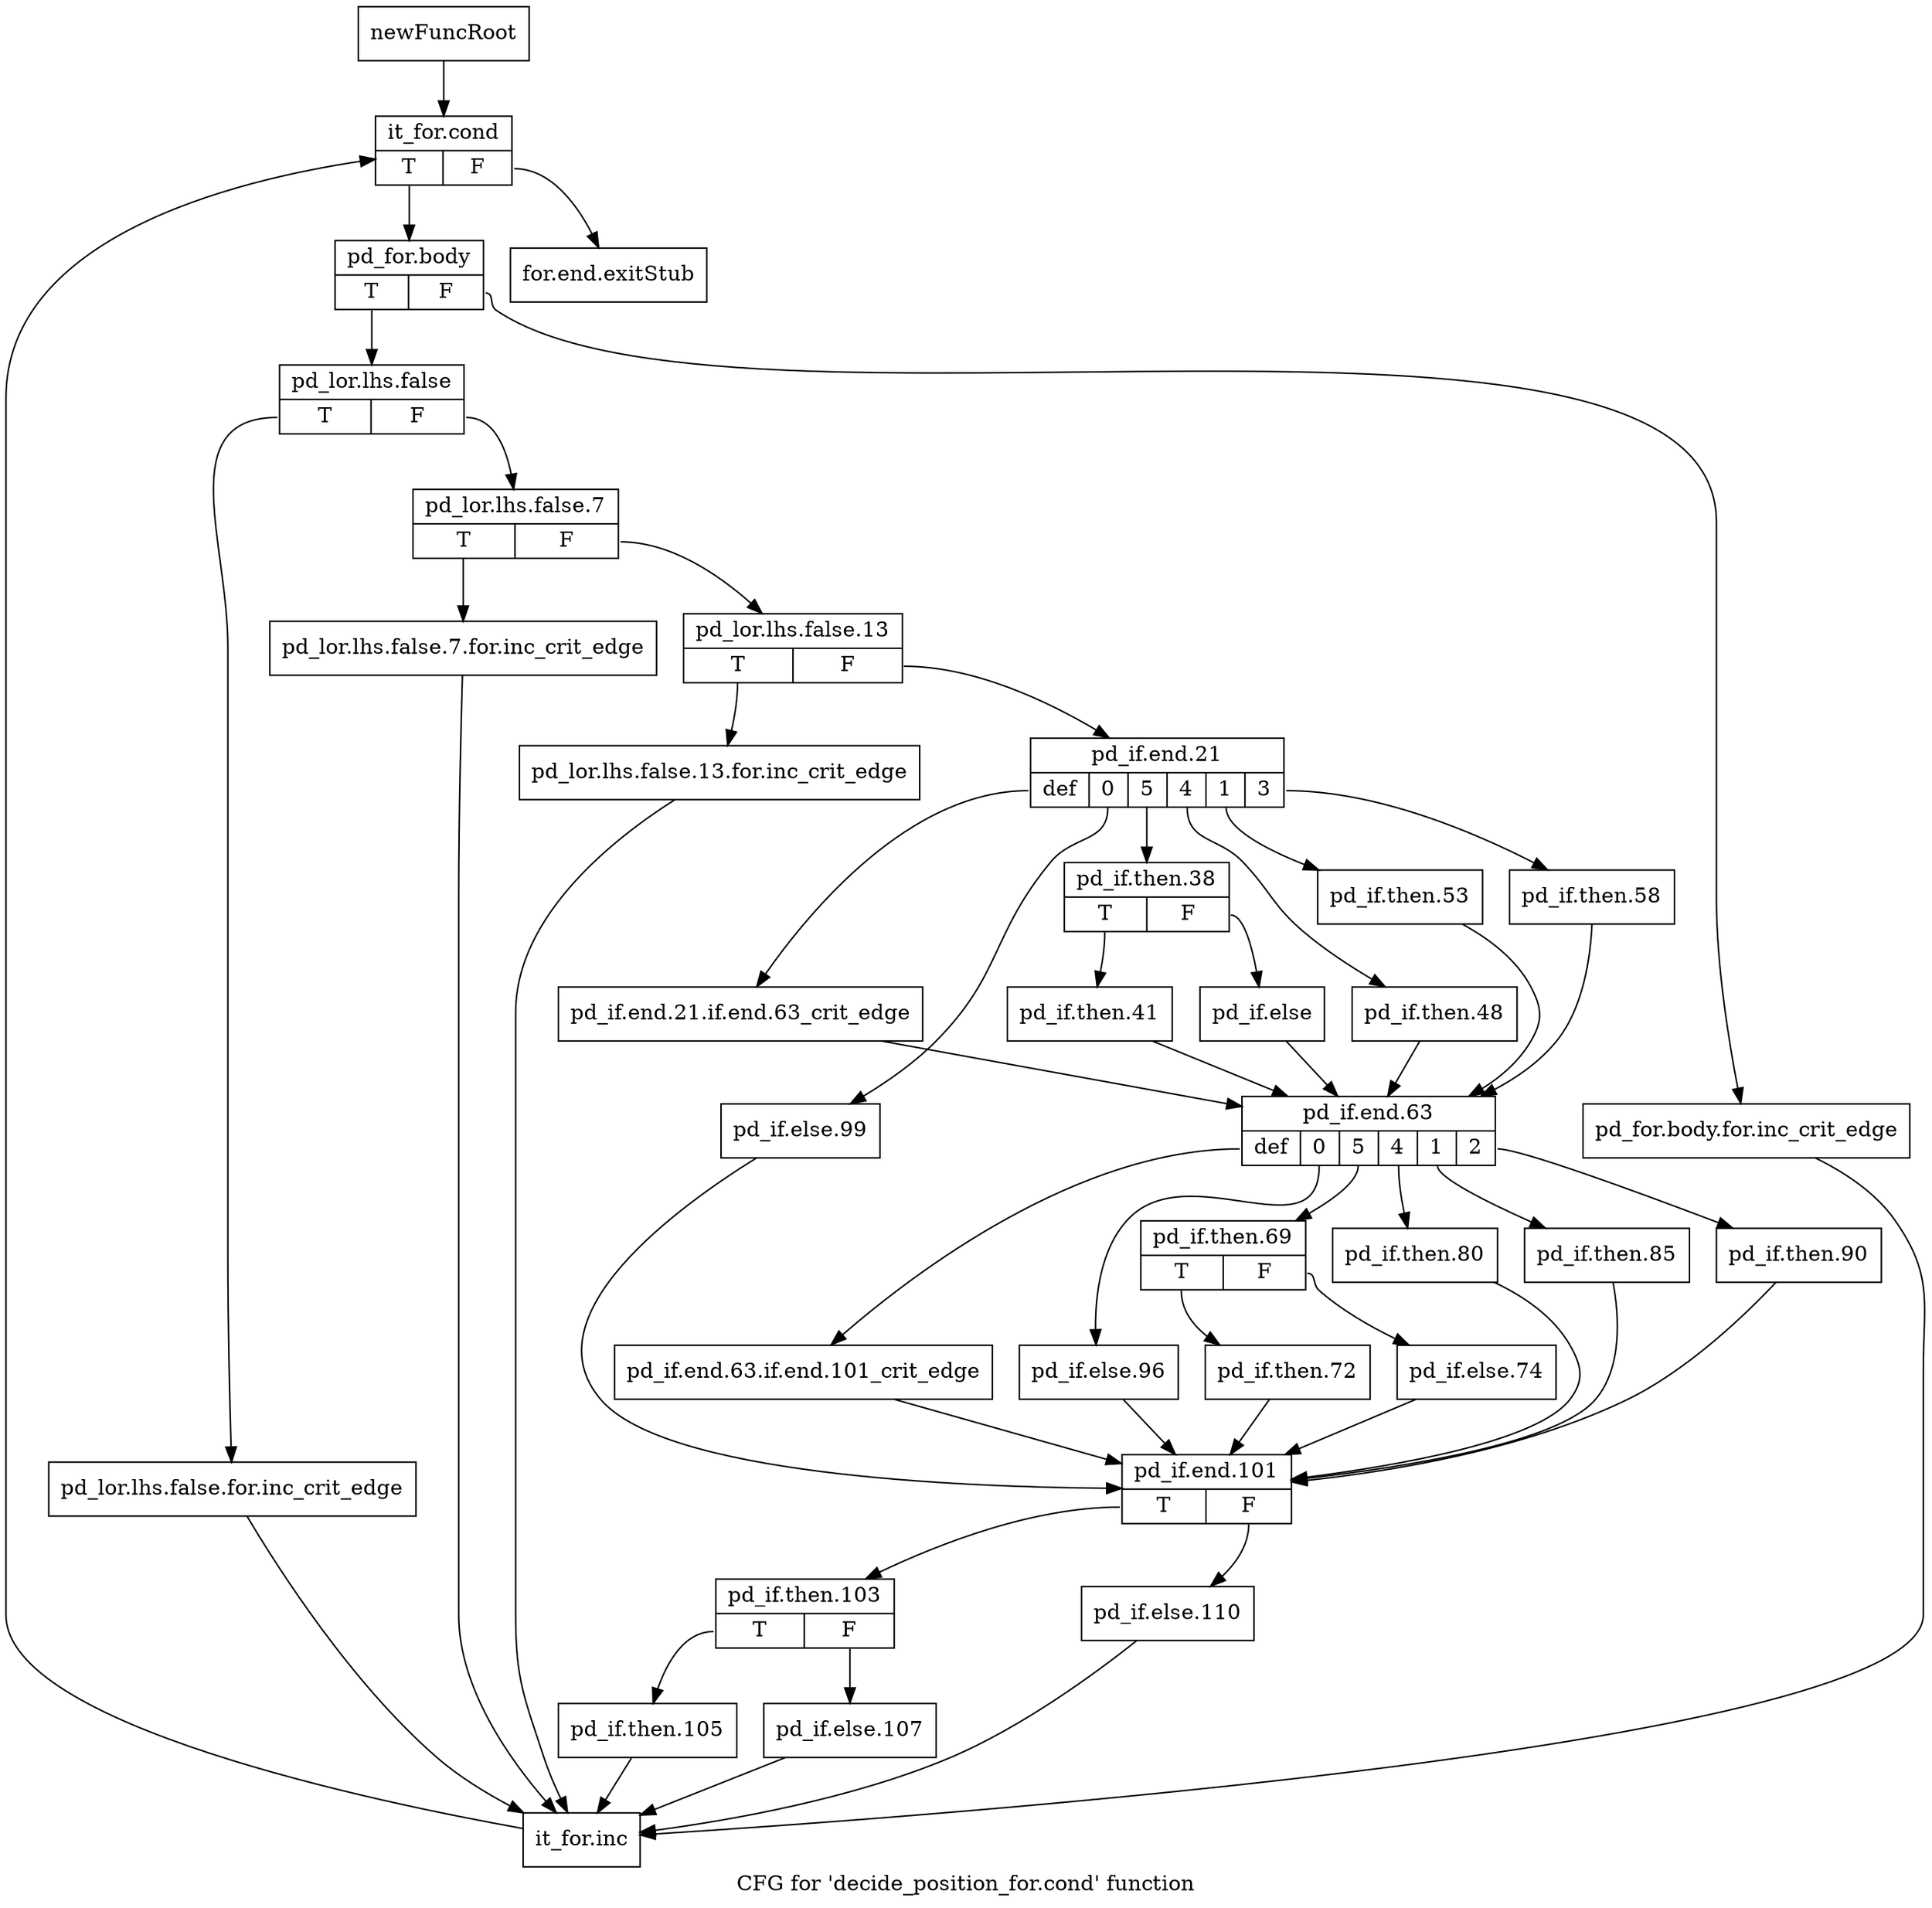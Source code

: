 digraph "CFG for 'decide_position_for.cond' function" {
	label="CFG for 'decide_position_for.cond' function";

	Node0x454d000 [shape=record,label="{newFuncRoot}"];
	Node0x454d000 -> Node0x454d0a0;
	Node0x454d050 [shape=record,label="{for.end.exitStub}"];
	Node0x454d0a0 [shape=record,label="{it_for.cond|{<s0>T|<s1>F}}"];
	Node0x454d0a0:s0 -> Node0x454d0f0;
	Node0x454d0a0:s1 -> Node0x454d050;
	Node0x454d0f0 [shape=record,label="{pd_for.body|{<s0>T|<s1>F}}"];
	Node0x454d0f0:s0 -> Node0x454d190;
	Node0x454d0f0:s1 -> Node0x454d140;
	Node0x454d140 [shape=record,label="{pd_for.body.for.inc_crit_edge}"];
	Node0x454d140 -> Node0x454daa0;
	Node0x454d190 [shape=record,label="{pd_lor.lhs.false|{<s0>T|<s1>F}}"];
	Node0x454d190:s0 -> Node0x454da50;
	Node0x454d190:s1 -> Node0x454d1e0;
	Node0x454d1e0 [shape=record,label="{pd_lor.lhs.false.7|{<s0>T|<s1>F}}"];
	Node0x454d1e0:s0 -> Node0x454da00;
	Node0x454d1e0:s1 -> Node0x454d230;
	Node0x454d230 [shape=record,label="{pd_lor.lhs.false.13|{<s0>T|<s1>F}}"];
	Node0x454d230:s0 -> Node0x454d9b0;
	Node0x454d230:s1 -> Node0x454d280;
	Node0x454d280 [shape=record,label="{pd_if.end.21|{<s0>def|<s1>0|<s2>5|<s3>4|<s4>1|<s5>3}}"];
	Node0x454d280:s0 -> Node0x454d500;
	Node0x454d280:s1 -> Node0x454d4b0;
	Node0x454d280:s2 -> Node0x454d3c0;
	Node0x454d280:s3 -> Node0x454d370;
	Node0x454d280:s4 -> Node0x454d320;
	Node0x454d280:s5 -> Node0x454d2d0;
	Node0x454d2d0 [shape=record,label="{pd_if.then.58}"];
	Node0x454d2d0 -> Node0x454d550;
	Node0x454d320 [shape=record,label="{pd_if.then.53}"];
	Node0x454d320 -> Node0x454d550;
	Node0x454d370 [shape=record,label="{pd_if.then.48}"];
	Node0x454d370 -> Node0x454d550;
	Node0x454d3c0 [shape=record,label="{pd_if.then.38|{<s0>T|<s1>F}}"];
	Node0x454d3c0:s0 -> Node0x454d460;
	Node0x454d3c0:s1 -> Node0x454d410;
	Node0x454d410 [shape=record,label="{pd_if.else}"];
	Node0x454d410 -> Node0x454d550;
	Node0x454d460 [shape=record,label="{pd_if.then.41}"];
	Node0x454d460 -> Node0x454d550;
	Node0x454d4b0 [shape=record,label="{pd_if.else.99}"];
	Node0x454d4b0 -> Node0x454d820;
	Node0x454d500 [shape=record,label="{pd_if.end.21.if.end.63_crit_edge}"];
	Node0x454d500 -> Node0x454d550;
	Node0x454d550 [shape=record,label="{pd_if.end.63|{<s0>def|<s1>0|<s2>5|<s3>4|<s4>1|<s5>2}}"];
	Node0x454d550:s0 -> Node0x454d7d0;
	Node0x454d550:s1 -> Node0x454d780;
	Node0x454d550:s2 -> Node0x454d690;
	Node0x454d550:s3 -> Node0x454d640;
	Node0x454d550:s4 -> Node0x454d5f0;
	Node0x454d550:s5 -> Node0x454d5a0;
	Node0x454d5a0 [shape=record,label="{pd_if.then.90}"];
	Node0x454d5a0 -> Node0x454d820;
	Node0x454d5f0 [shape=record,label="{pd_if.then.85}"];
	Node0x454d5f0 -> Node0x454d820;
	Node0x454d640 [shape=record,label="{pd_if.then.80}"];
	Node0x454d640 -> Node0x454d820;
	Node0x454d690 [shape=record,label="{pd_if.then.69|{<s0>T|<s1>F}}"];
	Node0x454d690:s0 -> Node0x454d730;
	Node0x454d690:s1 -> Node0x454d6e0;
	Node0x454d6e0 [shape=record,label="{pd_if.else.74}"];
	Node0x454d6e0 -> Node0x454d820;
	Node0x454d730 [shape=record,label="{pd_if.then.72}"];
	Node0x454d730 -> Node0x454d820;
	Node0x454d780 [shape=record,label="{pd_if.else.96}"];
	Node0x454d780 -> Node0x454d820;
	Node0x454d7d0 [shape=record,label="{pd_if.end.63.if.end.101_crit_edge}"];
	Node0x454d7d0 -> Node0x454d820;
	Node0x454d820 [shape=record,label="{pd_if.end.101|{<s0>T|<s1>F}}"];
	Node0x454d820:s0 -> Node0x454d8c0;
	Node0x454d820:s1 -> Node0x454d870;
	Node0x454d870 [shape=record,label="{pd_if.else.110}"];
	Node0x454d870 -> Node0x454daa0;
	Node0x454d8c0 [shape=record,label="{pd_if.then.103|{<s0>T|<s1>F}}"];
	Node0x454d8c0:s0 -> Node0x454d960;
	Node0x454d8c0:s1 -> Node0x454d910;
	Node0x454d910 [shape=record,label="{pd_if.else.107}"];
	Node0x454d910 -> Node0x454daa0;
	Node0x454d960 [shape=record,label="{pd_if.then.105}"];
	Node0x454d960 -> Node0x454daa0;
	Node0x454d9b0 [shape=record,label="{pd_lor.lhs.false.13.for.inc_crit_edge}"];
	Node0x454d9b0 -> Node0x454daa0;
	Node0x454da00 [shape=record,label="{pd_lor.lhs.false.7.for.inc_crit_edge}"];
	Node0x454da00 -> Node0x454daa0;
	Node0x454da50 [shape=record,label="{pd_lor.lhs.false.for.inc_crit_edge}"];
	Node0x454da50 -> Node0x454daa0;
	Node0x454daa0 [shape=record,label="{it_for.inc}"];
	Node0x454daa0 -> Node0x454d0a0;
}
